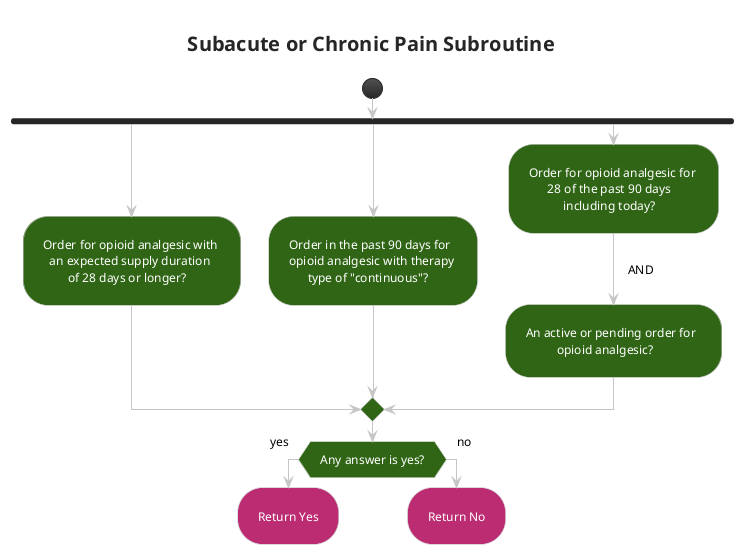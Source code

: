 @startuml subroutine_subacute_or_chronic_pain
!theme carbon-gray
skinparam ActivityBackgroundColor #306516
<style>
activityDiagram {
 FontColor white
 RoundCorner 50
 arrow {
  FontColor: Black
 }
 diamond {
  BackgroundColor #306516
 }
}
</style>
title Subacute or Chronic Pain Subroutine
start
fork
:Order for opioid analgesic with \n  an expected supply duration \n        of 28 days or longer?;
fork again
:Order in the past 90 days for \nopioid analgesic with therapy \n      type of "continuous"?;
fork again
:Order for opioid analgesic for \n      28 of the past 90 days \n           including today?;
-> AND;
:An active or pending order for  \n          opioid analgesic?;
end merge
if (Any answer is yes?) then (yes)
#BC2C73:Return Yes;
kill
else (no)
#BC2C73:Return No;
kill
@enduml